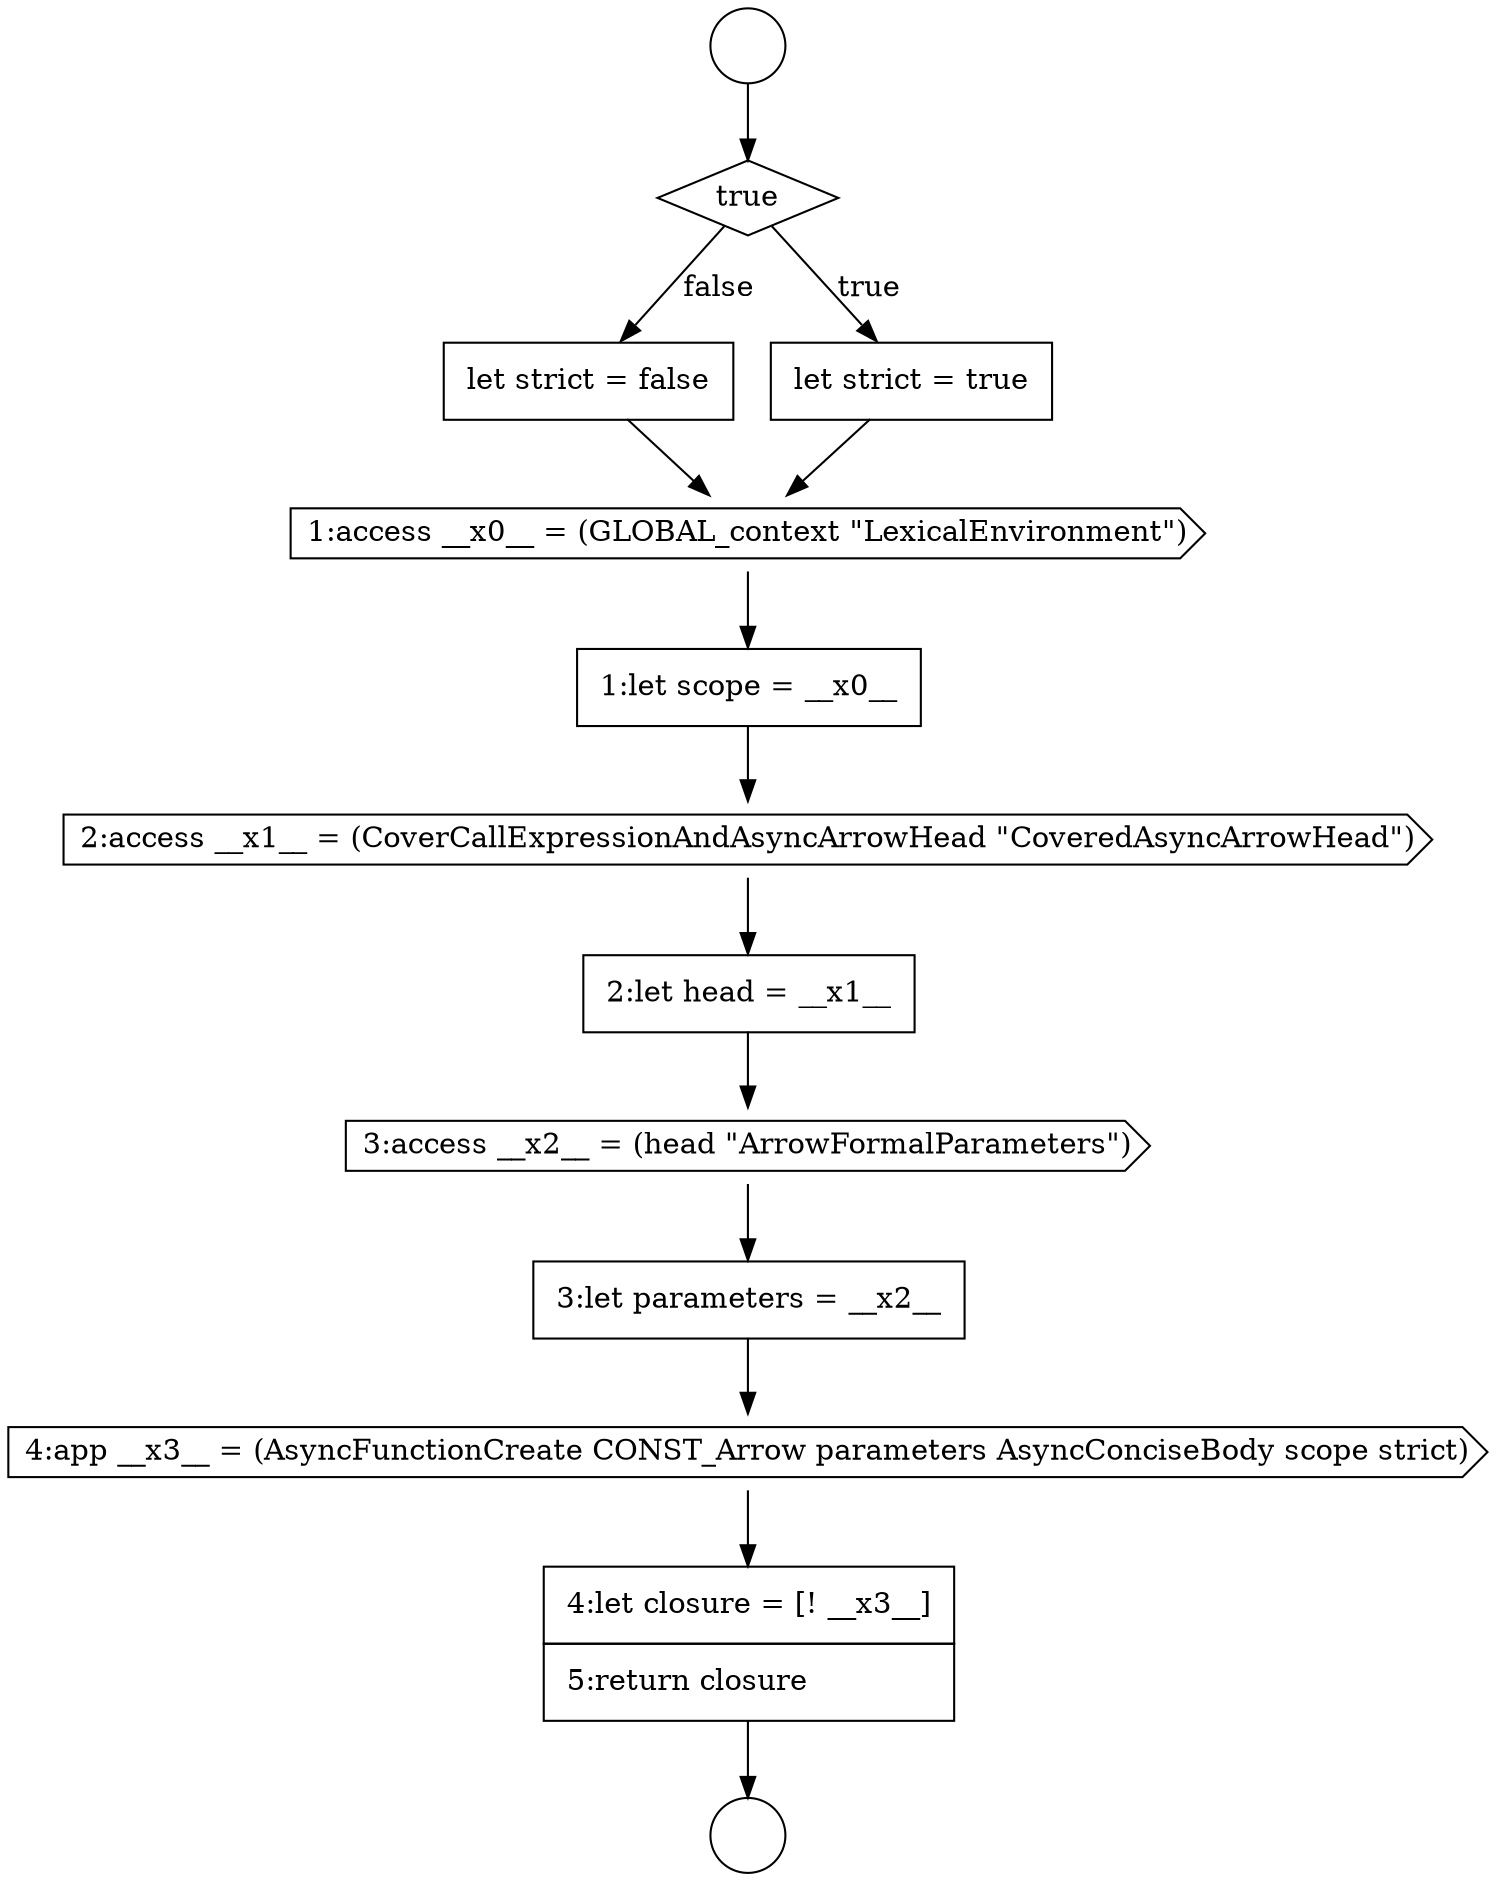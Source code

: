 digraph {
  node9400 [shape=cds, label=<<font color="black">3:access __x2__ = (head &quot;ArrowFormalParameters&quot;)</font>> color="black" fillcolor="white" style=filled]
  node9401 [shape=none, margin=0, label=<<font color="black">
    <table border="0" cellborder="1" cellspacing="0" cellpadding="10">
      <tr><td align="left">3:let parameters = __x2__</td></tr>
    </table>
  </font>> color="black" fillcolor="white" style=filled]
  node9391 [shape=circle label=" " color="black" fillcolor="white" style=filled]
  node9398 [shape=cds, label=<<font color="black">2:access __x1__ = (CoverCallExpressionAndAsyncArrowHead &quot;CoveredAsyncArrowHead&quot;)</font>> color="black" fillcolor="white" style=filled]
  node9403 [shape=none, margin=0, label=<<font color="black">
    <table border="0" cellborder="1" cellspacing="0" cellpadding="10">
      <tr><td align="left">4:let closure = [! __x3__]</td></tr>
      <tr><td align="left">5:return closure</td></tr>
    </table>
  </font>> color="black" fillcolor="white" style=filled]
  node9395 [shape=none, margin=0, label=<<font color="black">
    <table border="0" cellborder="1" cellspacing="0" cellpadding="10">
      <tr><td align="left">let strict = false</td></tr>
    </table>
  </font>> color="black" fillcolor="white" style=filled]
  node9393 [shape=diamond, label=<<font color="black">true</font>> color="black" fillcolor="white" style=filled]
  node9402 [shape=cds, label=<<font color="black">4:app __x3__ = (AsyncFunctionCreate CONST_Arrow parameters AsyncConciseBody scope strict)</font>> color="black" fillcolor="white" style=filled]
  node9399 [shape=none, margin=0, label=<<font color="black">
    <table border="0" cellborder="1" cellspacing="0" cellpadding="10">
      <tr><td align="left">2:let head = __x1__</td></tr>
    </table>
  </font>> color="black" fillcolor="white" style=filled]
  node9396 [shape=cds, label=<<font color="black">1:access __x0__ = (GLOBAL_context &quot;LexicalEnvironment&quot;)</font>> color="black" fillcolor="white" style=filled]
  node9394 [shape=none, margin=0, label=<<font color="black">
    <table border="0" cellborder="1" cellspacing="0" cellpadding="10">
      <tr><td align="left">let strict = true</td></tr>
    </table>
  </font>> color="black" fillcolor="white" style=filled]
  node9397 [shape=none, margin=0, label=<<font color="black">
    <table border="0" cellborder="1" cellspacing="0" cellpadding="10">
      <tr><td align="left">1:let scope = __x0__</td></tr>
    </table>
  </font>> color="black" fillcolor="white" style=filled]
  node9392 [shape=circle label=" " color="black" fillcolor="white" style=filled]
  node9395 -> node9396 [ color="black"]
  node9402 -> node9403 [ color="black"]
  node9399 -> node9400 [ color="black"]
  node9391 -> node9393 [ color="black"]
  node9397 -> node9398 [ color="black"]
  node9394 -> node9396 [ color="black"]
  node9400 -> node9401 [ color="black"]
  node9396 -> node9397 [ color="black"]
  node9401 -> node9402 [ color="black"]
  node9398 -> node9399 [ color="black"]
  node9393 -> node9394 [label=<<font color="black">true</font>> color="black"]
  node9393 -> node9395 [label=<<font color="black">false</font>> color="black"]
  node9403 -> node9392 [ color="black"]
}
